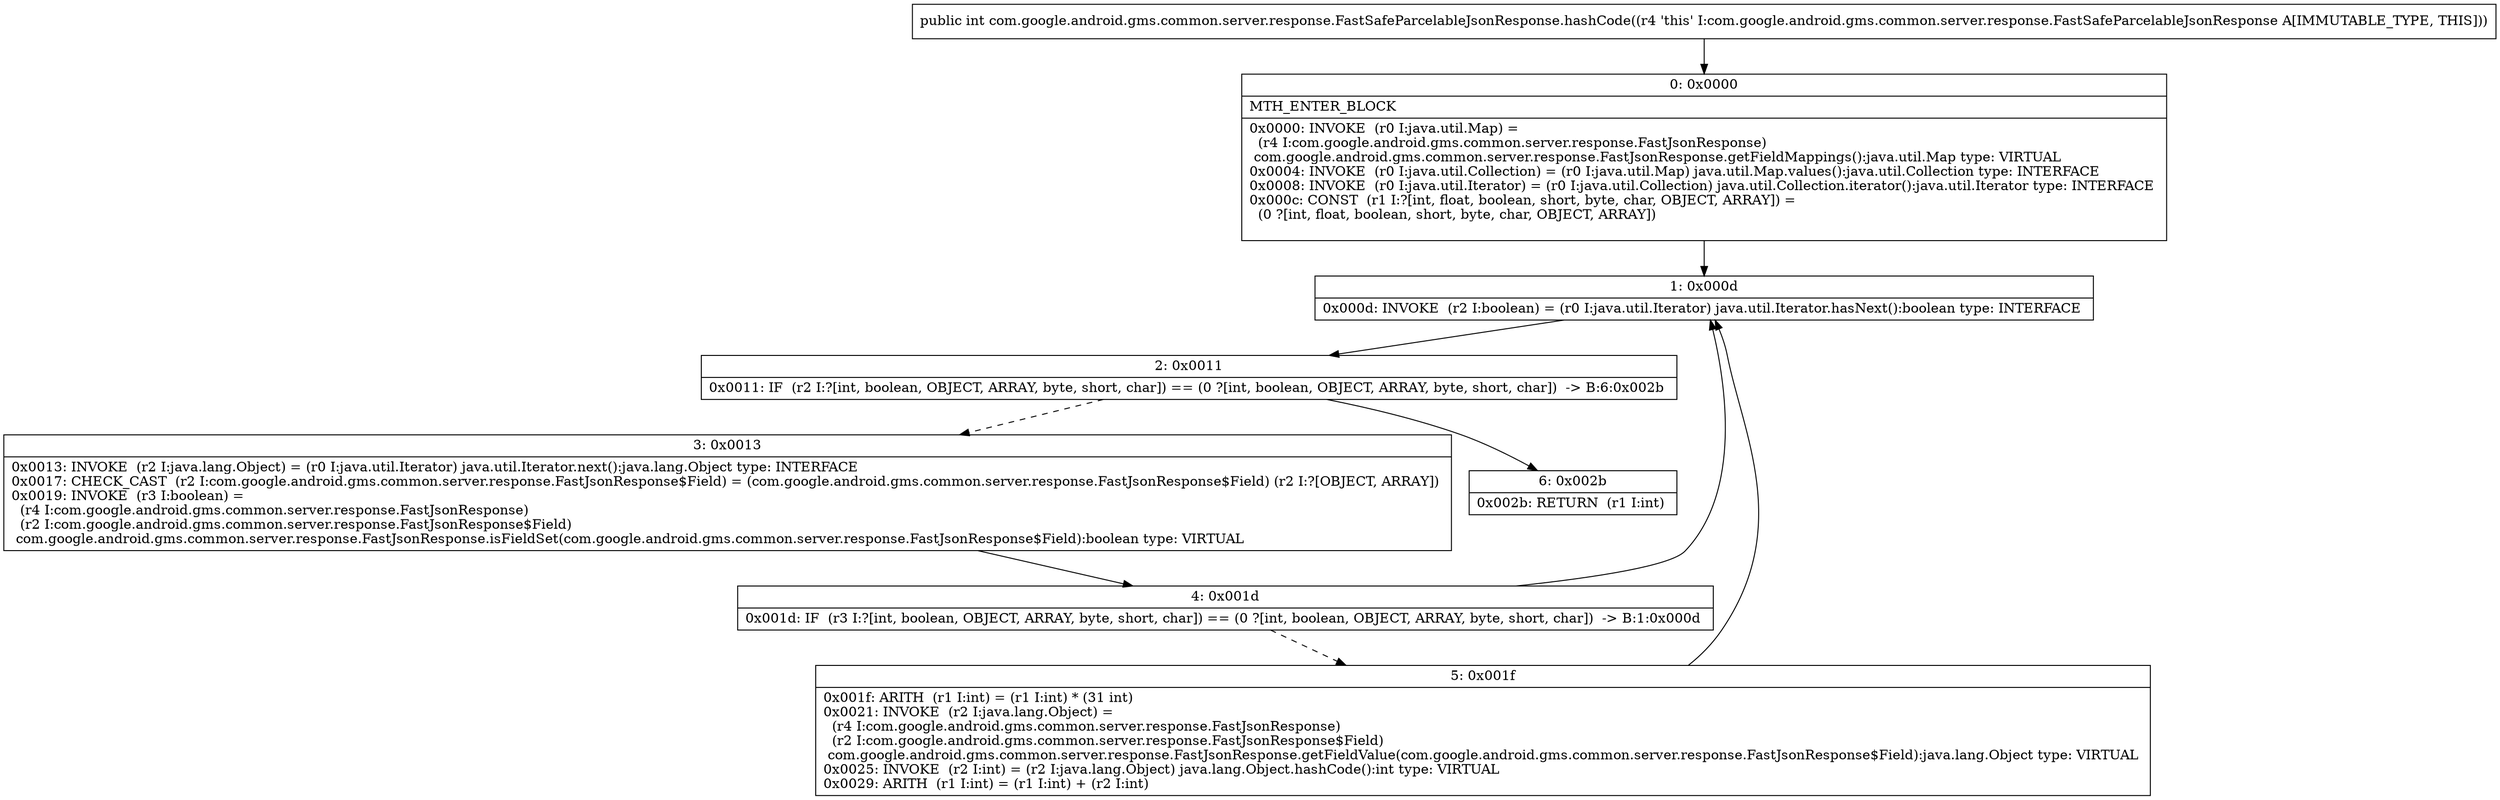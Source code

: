 digraph "CFG forcom.google.android.gms.common.server.response.FastSafeParcelableJsonResponse.hashCode()I" {
Node_0 [shape=record,label="{0\:\ 0x0000|MTH_ENTER_BLOCK\l|0x0000: INVOKE  (r0 I:java.util.Map) = \l  (r4 I:com.google.android.gms.common.server.response.FastJsonResponse)\l com.google.android.gms.common.server.response.FastJsonResponse.getFieldMappings():java.util.Map type: VIRTUAL \l0x0004: INVOKE  (r0 I:java.util.Collection) = (r0 I:java.util.Map) java.util.Map.values():java.util.Collection type: INTERFACE \l0x0008: INVOKE  (r0 I:java.util.Iterator) = (r0 I:java.util.Collection) java.util.Collection.iterator():java.util.Iterator type: INTERFACE \l0x000c: CONST  (r1 I:?[int, float, boolean, short, byte, char, OBJECT, ARRAY]) = \l  (0 ?[int, float, boolean, short, byte, char, OBJECT, ARRAY])\l \l}"];
Node_1 [shape=record,label="{1\:\ 0x000d|0x000d: INVOKE  (r2 I:boolean) = (r0 I:java.util.Iterator) java.util.Iterator.hasNext():boolean type: INTERFACE \l}"];
Node_2 [shape=record,label="{2\:\ 0x0011|0x0011: IF  (r2 I:?[int, boolean, OBJECT, ARRAY, byte, short, char]) == (0 ?[int, boolean, OBJECT, ARRAY, byte, short, char])  \-\> B:6:0x002b \l}"];
Node_3 [shape=record,label="{3\:\ 0x0013|0x0013: INVOKE  (r2 I:java.lang.Object) = (r0 I:java.util.Iterator) java.util.Iterator.next():java.lang.Object type: INTERFACE \l0x0017: CHECK_CAST  (r2 I:com.google.android.gms.common.server.response.FastJsonResponse$Field) = (com.google.android.gms.common.server.response.FastJsonResponse$Field) (r2 I:?[OBJECT, ARRAY]) \l0x0019: INVOKE  (r3 I:boolean) = \l  (r4 I:com.google.android.gms.common.server.response.FastJsonResponse)\l  (r2 I:com.google.android.gms.common.server.response.FastJsonResponse$Field)\l com.google.android.gms.common.server.response.FastJsonResponse.isFieldSet(com.google.android.gms.common.server.response.FastJsonResponse$Field):boolean type: VIRTUAL \l}"];
Node_4 [shape=record,label="{4\:\ 0x001d|0x001d: IF  (r3 I:?[int, boolean, OBJECT, ARRAY, byte, short, char]) == (0 ?[int, boolean, OBJECT, ARRAY, byte, short, char])  \-\> B:1:0x000d \l}"];
Node_5 [shape=record,label="{5\:\ 0x001f|0x001f: ARITH  (r1 I:int) = (r1 I:int) * (31 int) \l0x0021: INVOKE  (r2 I:java.lang.Object) = \l  (r4 I:com.google.android.gms.common.server.response.FastJsonResponse)\l  (r2 I:com.google.android.gms.common.server.response.FastJsonResponse$Field)\l com.google.android.gms.common.server.response.FastJsonResponse.getFieldValue(com.google.android.gms.common.server.response.FastJsonResponse$Field):java.lang.Object type: VIRTUAL \l0x0025: INVOKE  (r2 I:int) = (r2 I:java.lang.Object) java.lang.Object.hashCode():int type: VIRTUAL \l0x0029: ARITH  (r1 I:int) = (r1 I:int) + (r2 I:int) \l}"];
Node_6 [shape=record,label="{6\:\ 0x002b|0x002b: RETURN  (r1 I:int) \l}"];
MethodNode[shape=record,label="{public int com.google.android.gms.common.server.response.FastSafeParcelableJsonResponse.hashCode((r4 'this' I:com.google.android.gms.common.server.response.FastSafeParcelableJsonResponse A[IMMUTABLE_TYPE, THIS])) }"];
MethodNode -> Node_0;
Node_0 -> Node_1;
Node_1 -> Node_2;
Node_2 -> Node_3[style=dashed];
Node_2 -> Node_6;
Node_3 -> Node_4;
Node_4 -> Node_1;
Node_4 -> Node_5[style=dashed];
Node_5 -> Node_1;
}


